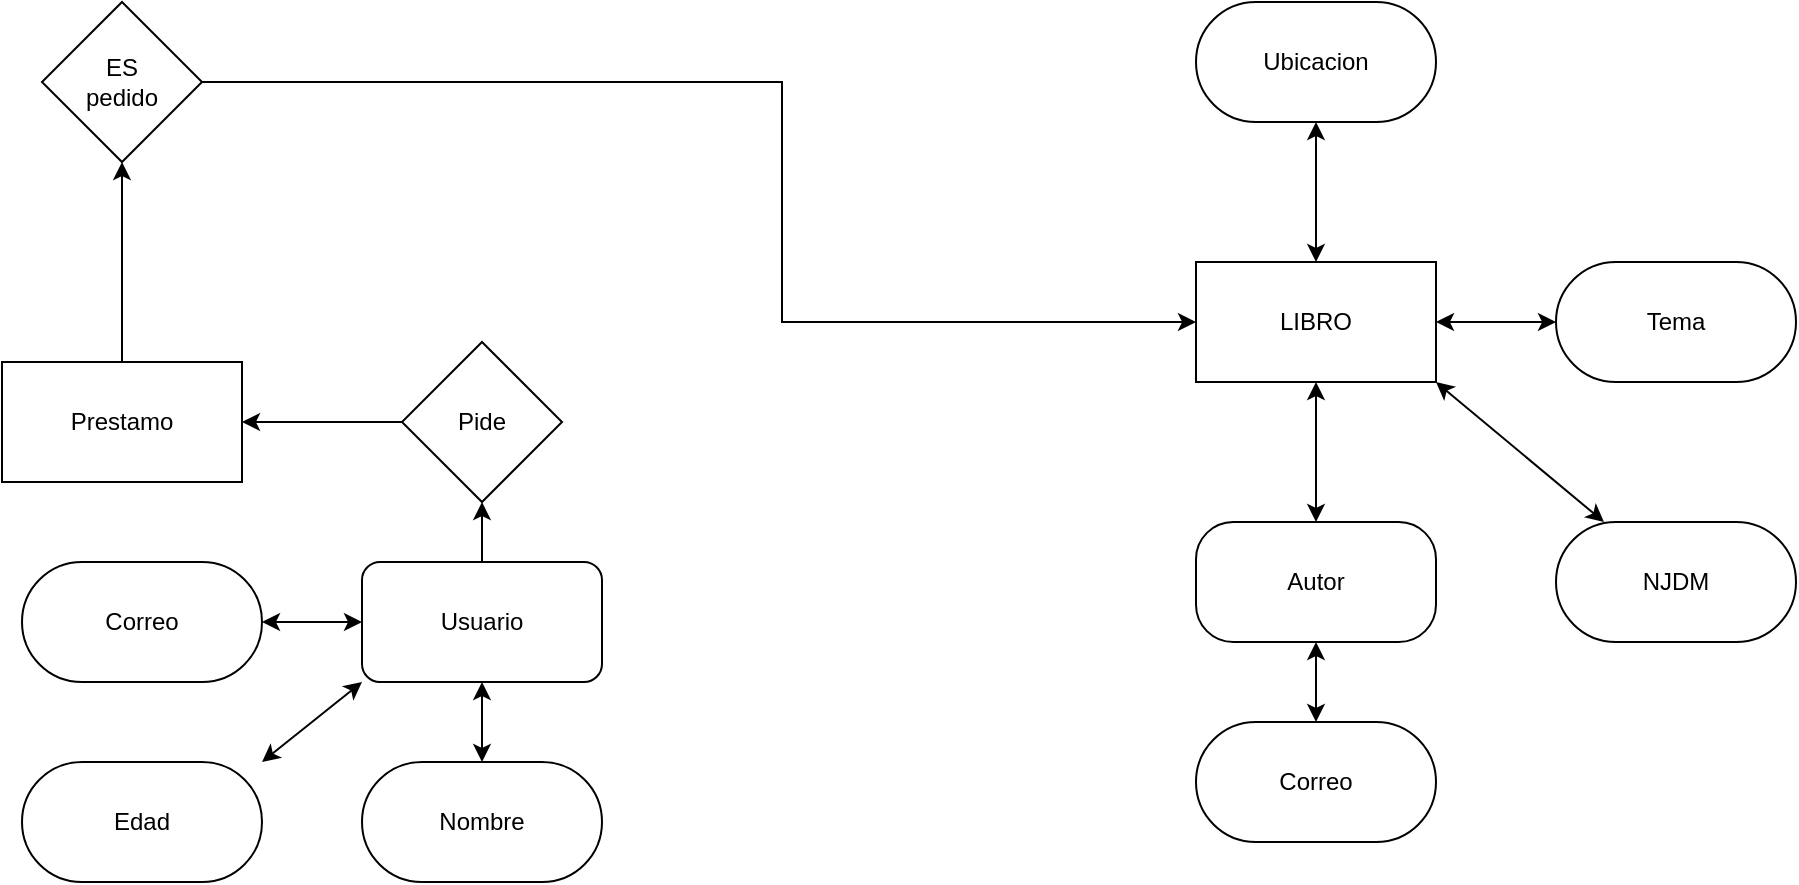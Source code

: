 <mxfile version="22.0.0" type="github">
  <diagram name="Page-1" id="yNhStviu_gVAS3m54d8R">
    <mxGraphModel dx="2062" dy="666" grid="1" gridSize="10" guides="1" tooltips="1" connect="1" arrows="1" fold="1" page="1" pageScale="1" pageWidth="827" pageHeight="1169" math="0" shadow="0">
      <root>
        <mxCell id="0" />
        <mxCell id="1" parent="0" />
        <mxCell id="pJhbr_ECn7s0jkGtvZ8r-1" value="LIBRO" style="rounded=1;whiteSpace=wrap;html=1;arcSize=0;" vertex="1" parent="1">
          <mxGeometry x="527" y="130" width="120" height="60" as="geometry" />
        </mxCell>
        <mxCell id="pJhbr_ECn7s0jkGtvZ8r-2" value="NJDM" style="rounded=1;whiteSpace=wrap;html=1;arcSize=50;" vertex="1" parent="1">
          <mxGeometry x="707" y="260" width="120" height="60" as="geometry" />
        </mxCell>
        <mxCell id="pJhbr_ECn7s0jkGtvZ8r-3" value="" style="endArrow=classic;startArrow=classic;html=1;rounded=0;entryX=1;entryY=1;entryDx=0;entryDy=0;" edge="1" parent="1" source="pJhbr_ECn7s0jkGtvZ8r-2" target="pJhbr_ECn7s0jkGtvZ8r-1">
          <mxGeometry width="50" height="50" relative="1" as="geometry">
            <mxPoint x="700" y="290" as="sourcePoint" />
            <mxPoint x="507" y="190" as="targetPoint" />
            <Array as="points" />
          </mxGeometry>
        </mxCell>
        <mxCell id="pJhbr_ECn7s0jkGtvZ8r-4" value="Ubicacion" style="rounded=1;whiteSpace=wrap;html=1;arcSize=50;" vertex="1" parent="1">
          <mxGeometry x="527" width="120" height="60" as="geometry" />
        </mxCell>
        <mxCell id="pJhbr_ECn7s0jkGtvZ8r-5" value="Autor" style="rounded=1;whiteSpace=wrap;html=1;arcSize=31;" vertex="1" parent="1">
          <mxGeometry x="527" y="260" width="120" height="60" as="geometry" />
        </mxCell>
        <mxCell id="pJhbr_ECn7s0jkGtvZ8r-6" value="Tema" style="rounded=1;whiteSpace=wrap;html=1;arcSize=50;" vertex="1" parent="1">
          <mxGeometry x="707" y="130" width="120" height="60" as="geometry" />
        </mxCell>
        <mxCell id="pJhbr_ECn7s0jkGtvZ8r-7" value="" style="endArrow=classic;startArrow=classic;html=1;rounded=0;exitX=0.5;exitY=0;exitDx=0;exitDy=0;entryX=0.5;entryY=1;entryDx=0;entryDy=0;" edge="1" parent="1" source="pJhbr_ECn7s0jkGtvZ8r-5" target="pJhbr_ECn7s0jkGtvZ8r-1">
          <mxGeometry width="50" height="50" relative="1" as="geometry">
            <mxPoint x="637" y="190" as="sourcePoint" />
            <mxPoint x="687" y="140" as="targetPoint" />
            <Array as="points" />
          </mxGeometry>
        </mxCell>
        <mxCell id="pJhbr_ECn7s0jkGtvZ8r-8" value="" style="endArrow=classic;startArrow=classic;html=1;rounded=0;exitX=1;exitY=0.5;exitDx=0;exitDy=0;entryX=0;entryY=0.5;entryDx=0;entryDy=0;" edge="1" parent="1" source="pJhbr_ECn7s0jkGtvZ8r-1" target="pJhbr_ECn7s0jkGtvZ8r-6">
          <mxGeometry width="50" height="50" relative="1" as="geometry">
            <mxPoint x="637" y="190" as="sourcePoint" />
            <mxPoint x="687" y="140" as="targetPoint" />
          </mxGeometry>
        </mxCell>
        <mxCell id="pJhbr_ECn7s0jkGtvZ8r-9" value="" style="endArrow=classic;startArrow=classic;html=1;rounded=0;entryX=0.5;entryY=1;entryDx=0;entryDy=0;exitX=0.5;exitY=0;exitDx=0;exitDy=0;" edge="1" parent="1" source="pJhbr_ECn7s0jkGtvZ8r-1" target="pJhbr_ECn7s0jkGtvZ8r-4">
          <mxGeometry width="50" height="50" relative="1" as="geometry">
            <mxPoint x="637" y="190" as="sourcePoint" />
            <mxPoint x="687" y="140" as="targetPoint" />
          </mxGeometry>
        </mxCell>
        <mxCell id="pJhbr_ECn7s0jkGtvZ8r-10" value="Correo" style="rounded=1;whiteSpace=wrap;html=1;arcSize=50;" vertex="1" parent="1">
          <mxGeometry x="527" y="360" width="120" height="60" as="geometry" />
        </mxCell>
        <mxCell id="pJhbr_ECn7s0jkGtvZ8r-12" value="" style="endArrow=classic;startArrow=classic;html=1;rounded=0;exitX=0.5;exitY=0;exitDx=0;exitDy=0;entryX=0.5;entryY=1;entryDx=0;entryDy=0;" edge="1" parent="1" source="pJhbr_ECn7s0jkGtvZ8r-10" target="pJhbr_ECn7s0jkGtvZ8r-5">
          <mxGeometry width="50" height="50" relative="1" as="geometry">
            <mxPoint x="637" y="180" as="sourcePoint" />
            <mxPoint x="687" y="130" as="targetPoint" />
          </mxGeometry>
        </mxCell>
        <mxCell id="pJhbr_ECn7s0jkGtvZ8r-26" style="edgeStyle=orthogonalEdgeStyle;rounded=0;orthogonalLoop=1;jettySize=auto;html=1;exitX=0.5;exitY=0;exitDx=0;exitDy=0;entryX=0.5;entryY=1;entryDx=0;entryDy=0;" edge="1" parent="1" source="pJhbr_ECn7s0jkGtvZ8r-13" target="pJhbr_ECn7s0jkGtvZ8r-23">
          <mxGeometry relative="1" as="geometry" />
        </mxCell>
        <mxCell id="pJhbr_ECn7s0jkGtvZ8r-13" value="Usuario" style="rounded=1;whiteSpace=wrap;html=1;" vertex="1" parent="1">
          <mxGeometry x="110" y="280" width="120" height="60" as="geometry" />
        </mxCell>
        <mxCell id="pJhbr_ECn7s0jkGtvZ8r-14" value="Nombre" style="rounded=1;whiteSpace=wrap;html=1;arcSize=50;" vertex="1" parent="1">
          <mxGeometry x="110" y="380" width="120" height="60" as="geometry" />
        </mxCell>
        <mxCell id="pJhbr_ECn7s0jkGtvZ8r-15" value="Correo" style="rounded=1;whiteSpace=wrap;html=1;arcSize=50;" vertex="1" parent="1">
          <mxGeometry x="-60" y="280" width="120" height="60" as="geometry" />
        </mxCell>
        <mxCell id="pJhbr_ECn7s0jkGtvZ8r-16" value="Edad" style="rounded=1;whiteSpace=wrap;html=1;arcSize=50;" vertex="1" parent="1">
          <mxGeometry x="-60" y="380" width="120" height="60" as="geometry" />
        </mxCell>
        <mxCell id="pJhbr_ECn7s0jkGtvZ8r-17" value="" style="endArrow=classic;startArrow=classic;html=1;rounded=0;entryX=0;entryY=1;entryDx=0;entryDy=0;exitX=1;exitY=0;exitDx=0;exitDy=0;" edge="1" parent="1" source="pJhbr_ECn7s0jkGtvZ8r-16" target="pJhbr_ECn7s0jkGtvZ8r-13">
          <mxGeometry width="50" height="50" relative="1" as="geometry">
            <mxPoint x="460" y="430" as="sourcePoint" />
            <mxPoint x="510" y="380" as="targetPoint" />
          </mxGeometry>
        </mxCell>
        <mxCell id="pJhbr_ECn7s0jkGtvZ8r-18" value="" style="endArrow=classic;startArrow=classic;html=1;rounded=0;exitX=0.5;exitY=0;exitDx=0;exitDy=0;entryX=0.5;entryY=1;entryDx=0;entryDy=0;" edge="1" parent="1" source="pJhbr_ECn7s0jkGtvZ8r-14" target="pJhbr_ECn7s0jkGtvZ8r-13">
          <mxGeometry width="50" height="50" relative="1" as="geometry">
            <mxPoint x="460" y="430" as="sourcePoint" />
            <mxPoint x="510" y="380" as="targetPoint" />
          </mxGeometry>
        </mxCell>
        <mxCell id="pJhbr_ECn7s0jkGtvZ8r-21" value="" style="endArrow=classic;startArrow=classic;html=1;rounded=0;exitX=1;exitY=0.5;exitDx=0;exitDy=0;" edge="1" parent="1" source="pJhbr_ECn7s0jkGtvZ8r-15" target="pJhbr_ECn7s0jkGtvZ8r-13">
          <mxGeometry width="50" height="50" relative="1" as="geometry">
            <mxPoint x="460" y="430" as="sourcePoint" />
            <mxPoint x="510" y="380" as="targetPoint" />
          </mxGeometry>
        </mxCell>
        <mxCell id="pJhbr_ECn7s0jkGtvZ8r-22" value="ES&lt;br&gt;pedido" style="rhombus;whiteSpace=wrap;html=1;" vertex="1" parent="1">
          <mxGeometry x="-50" width="80" height="80" as="geometry" />
        </mxCell>
        <mxCell id="pJhbr_ECn7s0jkGtvZ8r-29" style="edgeStyle=orthogonalEdgeStyle;rounded=0;orthogonalLoop=1;jettySize=auto;html=1;exitX=0;exitY=0.5;exitDx=0;exitDy=0;entryX=1;entryY=0.5;entryDx=0;entryDy=0;" edge="1" parent="1" source="pJhbr_ECn7s0jkGtvZ8r-23" target="pJhbr_ECn7s0jkGtvZ8r-27">
          <mxGeometry relative="1" as="geometry" />
        </mxCell>
        <mxCell id="pJhbr_ECn7s0jkGtvZ8r-23" value="Pide" style="rhombus;whiteSpace=wrap;html=1;" vertex="1" parent="1">
          <mxGeometry x="130" y="170" width="80" height="80" as="geometry" />
        </mxCell>
        <mxCell id="pJhbr_ECn7s0jkGtvZ8r-31" style="edgeStyle=orthogonalEdgeStyle;rounded=0;orthogonalLoop=1;jettySize=auto;html=1;exitX=0.5;exitY=0;exitDx=0;exitDy=0;entryX=0.5;entryY=1;entryDx=0;entryDy=0;" edge="1" parent="1" source="pJhbr_ECn7s0jkGtvZ8r-27" target="pJhbr_ECn7s0jkGtvZ8r-22">
          <mxGeometry relative="1" as="geometry" />
        </mxCell>
        <mxCell id="pJhbr_ECn7s0jkGtvZ8r-27" value="Prestamo" style="rounded=0;whiteSpace=wrap;html=1;" vertex="1" parent="1">
          <mxGeometry x="-70" y="180" width="120" height="60" as="geometry" />
        </mxCell>
        <mxCell id="pJhbr_ECn7s0jkGtvZ8r-32" value="" style="endArrow=classic;html=1;rounded=0;exitX=1;exitY=0.5;exitDx=0;exitDy=0;entryX=0;entryY=0.5;entryDx=0;entryDy=0;" edge="1" parent="1" source="pJhbr_ECn7s0jkGtvZ8r-22" target="pJhbr_ECn7s0jkGtvZ8r-1">
          <mxGeometry width="50" height="50" relative="1" as="geometry">
            <mxPoint x="460" y="190" as="sourcePoint" />
            <mxPoint x="510" y="140" as="targetPoint" />
            <Array as="points">
              <mxPoint x="320" y="40" />
              <mxPoint x="320" y="160" />
            </Array>
          </mxGeometry>
        </mxCell>
      </root>
    </mxGraphModel>
  </diagram>
</mxfile>
